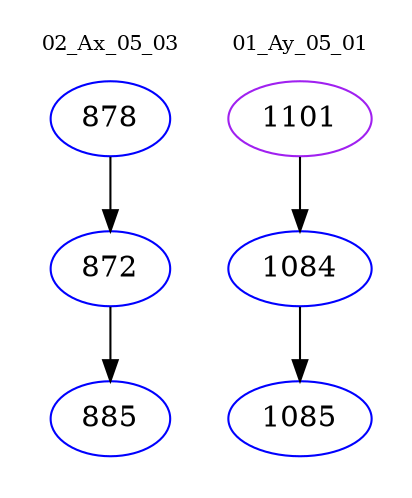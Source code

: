 digraph{
subgraph cluster_0 {
color = white
label = "02_Ax_05_03";
fontsize=10;
T0_878 [label="878", color="blue"]
T0_878 -> T0_872 [color="black"]
T0_872 [label="872", color="blue"]
T0_872 -> T0_885 [color="black"]
T0_885 [label="885", color="blue"]
}
subgraph cluster_1 {
color = white
label = "01_Ay_05_01";
fontsize=10;
T1_1101 [label="1101", color="purple"]
T1_1101 -> T1_1084 [color="black"]
T1_1084 [label="1084", color="blue"]
T1_1084 -> T1_1085 [color="black"]
T1_1085 [label="1085", color="blue"]
}
}
